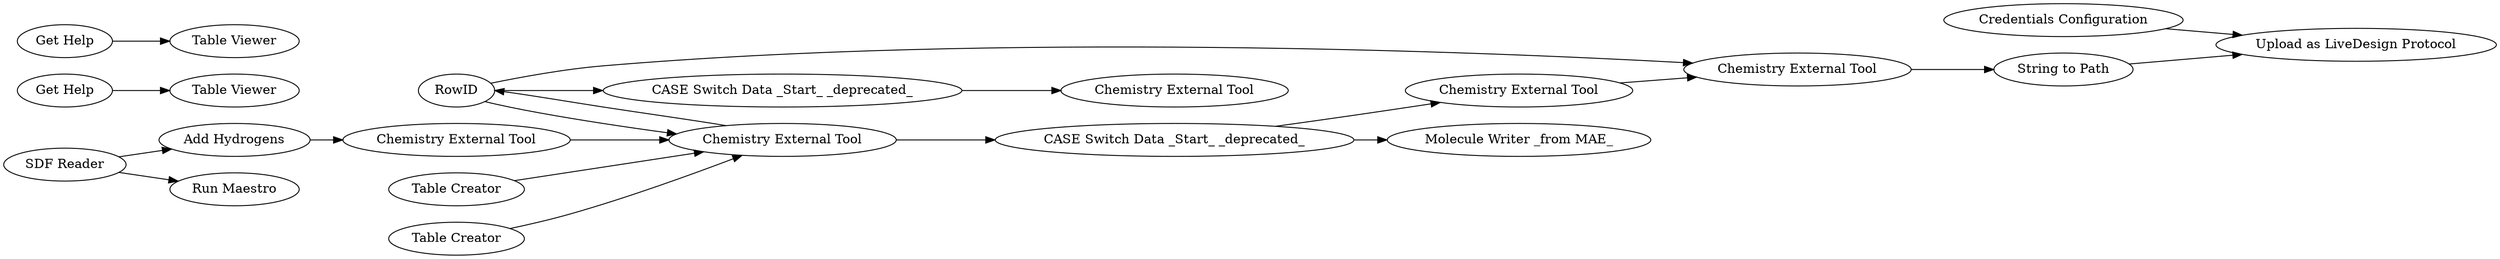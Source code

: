 digraph {
	15018 -> 15017
	15031 -> 15018
	15017 -> 15037
	15031 -> 15026
	15005 -> 15021
	1 -> 15038
	15005 -> 15032
	15035 -> 15021
	15032 -> 14994
	15005 -> 15017
	15021 -> 15031
	15021 -> 15005
	1 -> 15000
	15003 -> 15002
	15036 -> 15033
	15015 -> 15021
	15038 -> 15035
	15037 -> 15033
	15013 -> 15021
	14995 -> 14996
	15018 [label="Chemistry External Tool"]
	15003 [label="Get Help"]
	14995 [label="Get Help"]
	14994 [label="Chemistry External Tool"]
	15037 [label="String to Path"]
	15036 [label="Credentials Configuration"]
	15017 [label="Chemistry External Tool"]
	15013 [label="Table Creator"]
	15021 [label="Chemistry External Tool"]
	15033 [label="Upload as LiveDesign Protocol"]
	15005 [label=RowID]
	15015 [label="Table Creator"]
	1 [label="SDF Reader"]
	15031 [label="CASE Switch Data _Start_ _deprecated_"]
	14996 [label="Table Viewer"]
	15000 [label="Run Maestro"]
	15002 [label="Table Viewer"]
	15035 [label="Chemistry External Tool"]
	15032 [label="CASE Switch Data _Start_ _deprecated_"]
	15026 [label="Molecule Writer _from MAE_"]
	15038 [label="Add Hydrogens"]
	rankdir=LR
}
